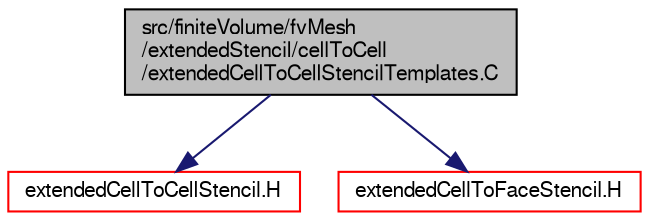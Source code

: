 digraph "src/finiteVolume/fvMesh/extendedStencil/cellToCell/extendedCellToCellStencilTemplates.C"
{
  bgcolor="transparent";
  edge [fontname="FreeSans",fontsize="10",labelfontname="FreeSans",labelfontsize="10"];
  node [fontname="FreeSans",fontsize="10",shape=record];
  Node0 [label="src/finiteVolume/fvMesh\l/extendedStencil/cellToCell\l/extendedCellToCellStencilTemplates.C",height=0.2,width=0.4,color="black", fillcolor="grey75", style="filled", fontcolor="black"];
  Node0 -> Node1 [color="midnightblue",fontsize="10",style="solid",fontname="FreeSans"];
  Node1 [label="extendedCellToCellStencil.H",height=0.2,width=0.4,color="red",URL="$a03329.html"];
  Node0 -> Node313 [color="midnightblue",fontsize="10",style="solid",fontname="FreeSans"];
  Node313 [label="extendedCellToFaceStencil.H",height=0.2,width=0.4,color="red",URL="$a03386.html"];
}
